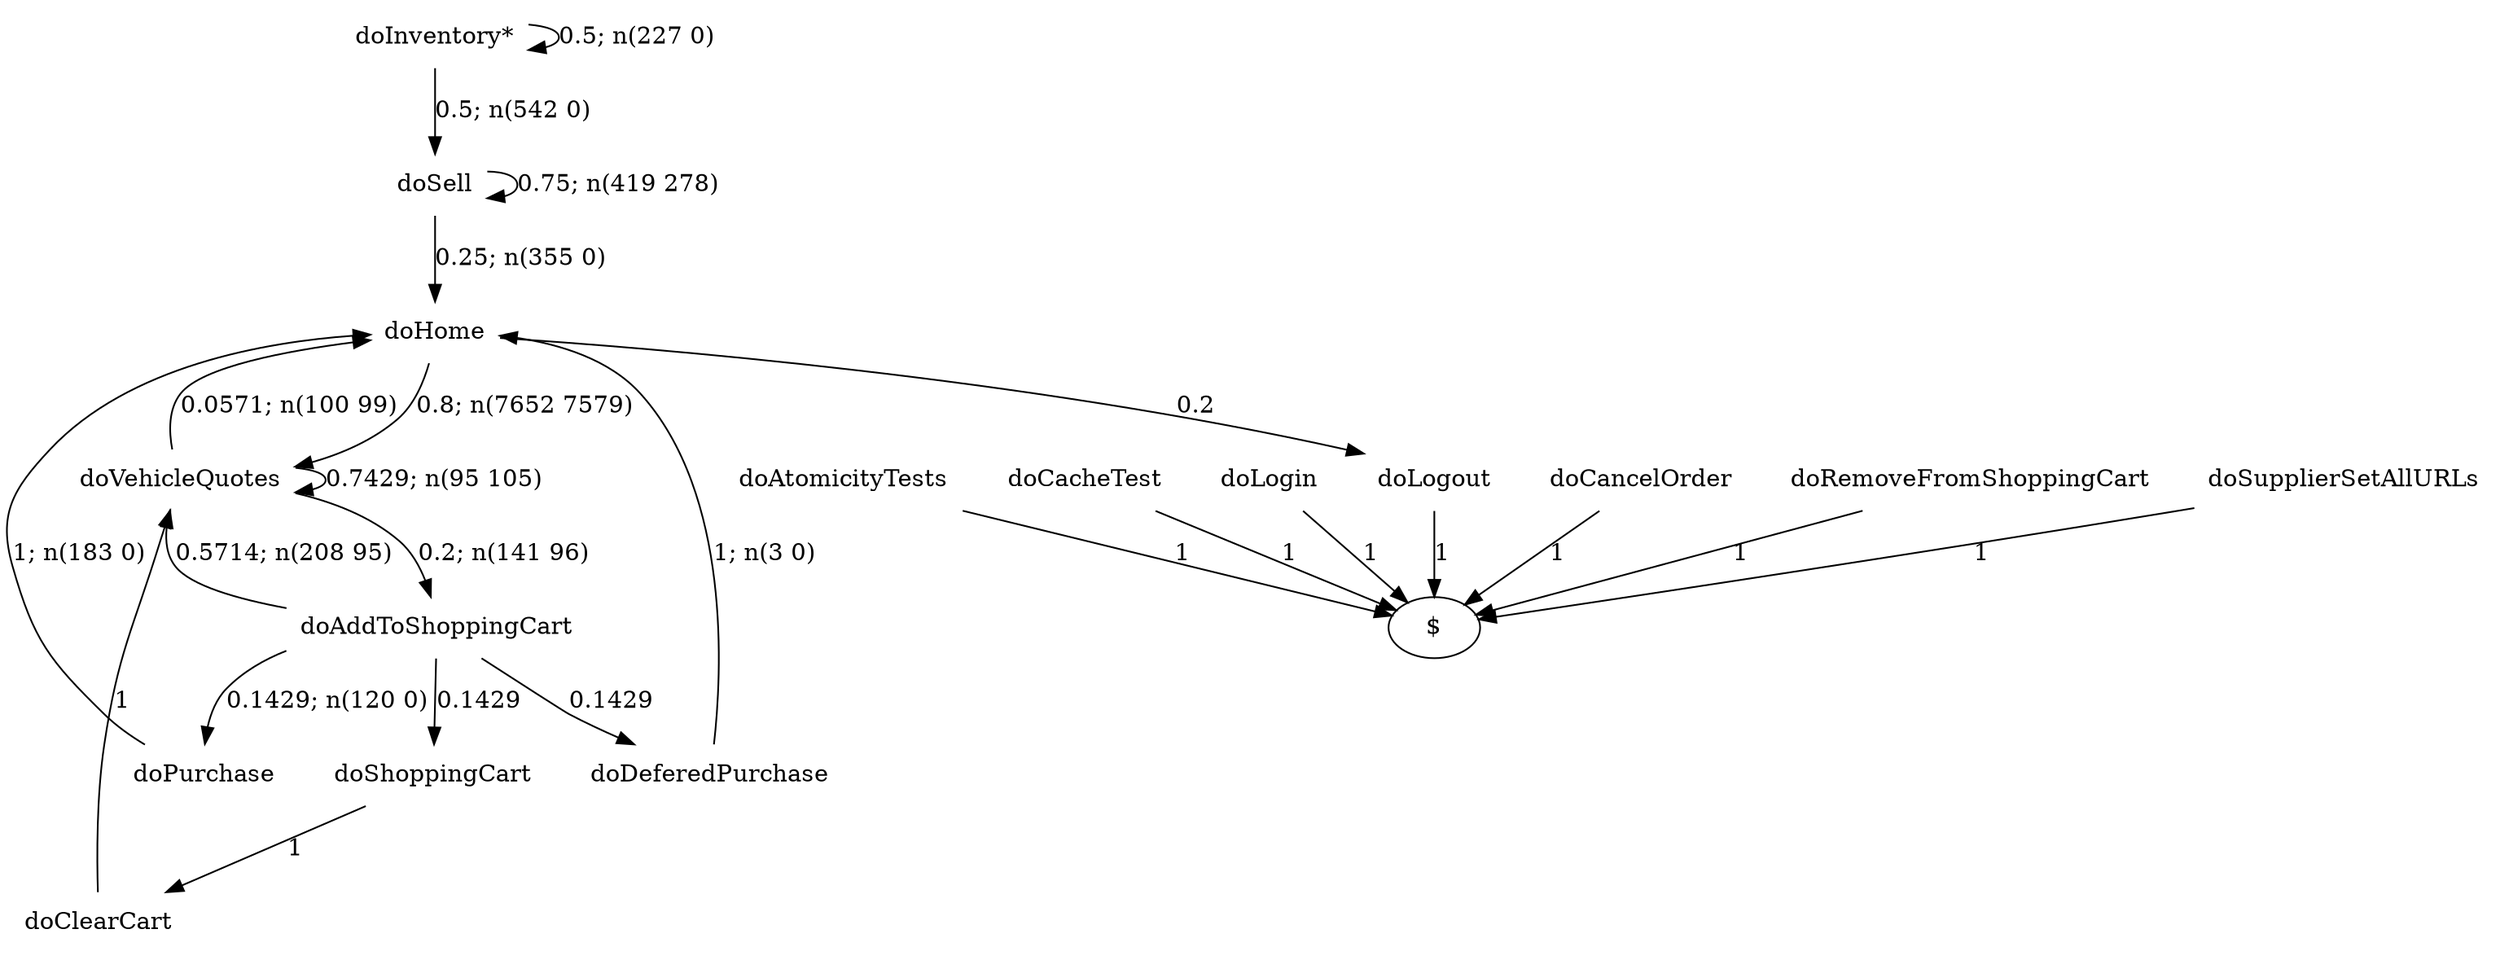 digraph G {"doInventory*" [label="doInventory*",shape=none];"doSupplierSetAllURLs" [label="doSupplierSetAllURLs",shape=none];"doAtomicityTests" [label="doAtomicityTests",shape=none];"doCacheTest" [label="doCacheTest",shape=none];"doLogin" [label="doLogin",shape=none];"doVehicleQuotes" [label="doVehicleQuotes",shape=none];"doAddToShoppingCart" [label="doAddToShoppingCart",shape=none];"doDeferedPurchase" [label="doDeferedPurchase",shape=none];"doHome" [label="doHome",shape=none];"doShoppingCart" [label="doShoppingCart",shape=none];"doClearCart" [label="doClearCart",shape=none];"doPurchase" [label="doPurchase",shape=none];"doSell" [label="doSell",shape=none];"doLogout" [label="doLogout",shape=none];"doCancelOrder" [label="doCancelOrder",shape=none];"doRemoveFromShoppingCart" [label="doRemoveFromShoppingCart",shape=none];"doInventory*"->"doInventory*" [style=solid,label="0.5; n(227 0)"];"doInventory*"->"doSell" [style=solid,label="0.5; n(542 0)"];"doSupplierSetAllURLs"->"$" [style=solid,label="1"];"doAtomicityTests"->"$" [style=solid,label="1"];"doCacheTest"->"$" [style=solid,label="1"];"doLogin"->"$" [style=solid,label="1"];"doVehicleQuotes"->"doVehicleQuotes" [style=solid,label="0.7429; n(95 105)"];"doVehicleQuotes"->"doAddToShoppingCart" [style=solid,label="0.2; n(141 96)"];"doVehicleQuotes"->"doHome" [style=solid,label="0.0571; n(100 99)"];"doAddToShoppingCart"->"doVehicleQuotes" [style=solid,label="0.5714; n(208 95)"];"doAddToShoppingCart"->"doDeferedPurchase" [style=solid,label="0.1429"];"doAddToShoppingCart"->"doShoppingCart" [style=solid,label="0.1429"];"doAddToShoppingCart"->"doPurchase" [style=solid,label="0.1429; n(120 0)"];"doDeferedPurchase"->"doHome" [style=solid,label="1; n(3 0)"];"doHome"->"doVehicleQuotes" [style=solid,label="0.8; n(7652 7579)"];"doHome"->"doLogout" [style=solid,label="0.2"];"doShoppingCart"->"doClearCart" [style=solid,label="1"];"doClearCart"->"doVehicleQuotes" [style=solid,label="1"];"doPurchase"->"doHome" [style=solid,label="1; n(183 0)"];"doSell"->"doHome" [style=solid,label="0.25; n(355 0)"];"doSell"->"doSell" [style=solid,label="0.75; n(419 278)"];"doLogout"->"$" [style=solid,label="1"];"doCancelOrder"->"$" [style=solid,label="1"];"doRemoveFromShoppingCart"->"$" [style=solid,label="1"];}